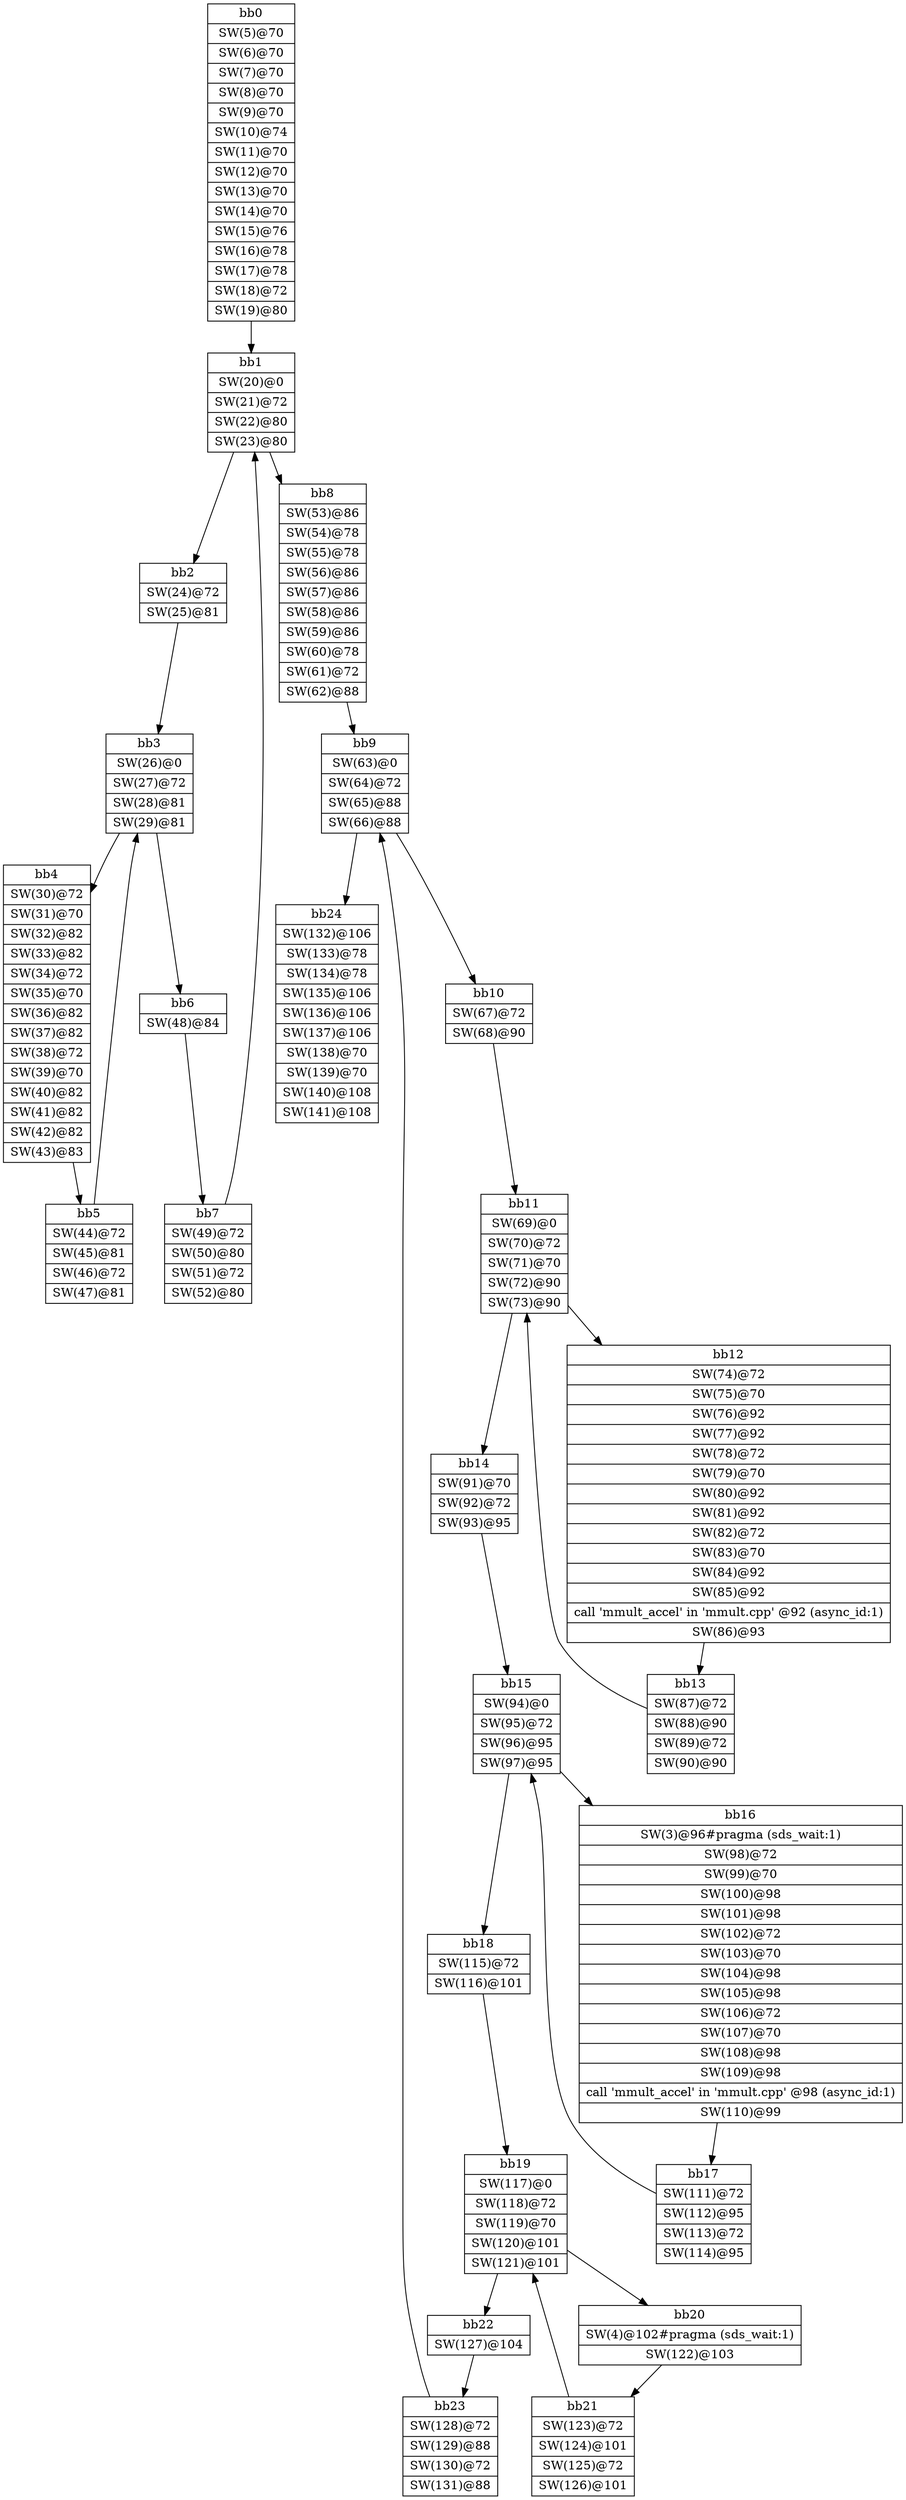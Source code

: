 digraph CDFG {
node [shape=record];
bb0 [shape=record, label = "{bb0|<x0x3834820>SW(5)@70\n|<x0x3834690>SW(6)@70\n|<x0x38319d0>SW(7)@70\n|<x0x3831bf0>SW(8)@70\n|<x0x3831e10>SW(9)@70\n|<x0x3832030>SW(10)@74\n|<x0x3832250>SW(11)@70\n|<x0x3832460>SW(12)@70\n|<x0x3832670>SW(13)@70\n|<x0x3832880>SW(14)@70\n|<x0x3832a90>SW(15)@76\n|<x0x3832cd0>SW(16)@78\n|<x0x3832ed0>SW(17)@78\n|<x0x38330e0>SW(18)@72\n|<x0x38332f0>SW(19)@80\n}"];
bb1 [shape=record, label = "{bb1|<x0x3833630>SW(20)@0\n|<x0x382d7f0>SW(21)@72\n|<x0x382d9d0>SW(22)@80\n|<x0x382dbd0>SW(23)@80\n}"];
bb2 [shape=record, label = "{bb2|<x0x3833550>SW(24)@72\n|<x0x382e170>SW(25)@81\n}"];
bb3 [shape=record, label = "{bb3|<x0x382e450>SW(26)@0\n|<x0x382e600>SW(27)@72\n|<x0x382e840>SW(28)@81\n|<x0x382ea40>SW(29)@81\n}"];
bb4 [shape=record, label = "{bb4|<x0x382ee10>SW(30)@72\n|<x0x382f040>SW(31)@70\n|<x0x382f250>SW(32)@82\n|<x0x382f460>SW(33)@82\n|<x0x382f660>SW(34)@72\n|<x0x382f870>SW(35)@70\n|<x0x3835e40>SW(36)@82\n|<x0x3836050>SW(37)@82\n|<x0x3836250>SW(38)@72\n|<x0x3836460>SW(39)@70\n|<x0x3836670>SW(40)@82\n|<x0x3836880>SW(41)@82\n|<x0x3836a80>SW(42)@82\n|<x0x3836cb0>SW(43)@83\n}"];
bb5 [shape=record, label = "{bb5|<x0x3836f90>SW(44)@72\n|<x0x3837170>SW(45)@81\n|<x0x3837370>SW(46)@72\n|<x0x38375a0>SW(47)@81\n}"];
bb6 [shape=record, label = "{bb6|<x0x3837880>SW(48)@84\n}"];
bb7 [shape=record, label = "{bb7|<x0x3837bb0>SW(49)@72\n|<x0x3837e00>SW(50)@80\n|<x0x3838000>SW(51)@72\n|<x0x3838210>SW(52)@80\n}"];
bb8 [shape=record, label = "{bb8|<x0x382ed40>SW(53)@86\n|<x0x3838880>SW(54)@78\n|<x0x3838ab0>SW(55)@78\n|<x0x3838cc0>SW(56)@86\n|<x0x3838ec0>SW(57)@86\n|<x0x3838fc0>SW(58)@86\n|<x0x38392e0>SW(59)@86\n|<x0x38394e0>SW(60)@78\n|<x0x38396f0>SW(61)@72\n|<x0x3839900>SW(62)@88\n}"];
bb9 [shape=record, label = "{bb9|<x0x3839be0>SW(63)@0\n|<x0x3839d90>SW(64)@72\n|<x0x3839fd0>SW(65)@88\n|<x0x383a1d0>SW(66)@88\n}"];
bb10 [shape=record, label = "{bb10|<x0x383a4d0>SW(67)@72\n|<x0x383a720>SW(68)@90\n}"];
bb11 [shape=record, label = "{bb11|<x0x383aa00>SW(69)@0\n|<x0x383abb0>SW(70)@72\n|<x0x383adf0>SW(71)@70\n|<x0x383b000>SW(72)@90\n|<x0x383b2a0>SW(73)@90\n}"];
bb12 [shape=record, label = "{bb12|<x0x383b5a0>SW(74)@72\n|<x0x383b780>SW(75)@70\n|<x0x383b990>SW(76)@92\n|<x0x383bba0>SW(77)@92\n|<x0x383bda0>SW(78)@72\n|<x0x383bfb0>SW(79)@70\n|<x0x383c1c0>SW(80)@92\n|<x0x383c3d0>SW(81)@92\n|<x0x383c5d0>SW(82)@72\n|<x0x383c7e0>SW(83)@70\n|<x0x383c9f0>SW(84)@92\n|<x0x383cc00>SW(85)@92\n|<x0x3826290>call 'mmult_accel' in 'mmult.cpp' @92 (async_id:1)\n|<x0x383ce20>SW(86)@93\n}"];
bb13 [shape=record, label = "{bb13|<x0x383d100>SW(87)@72\n|<x0x383d350>SW(88)@90\n|<x0x383d550>SW(89)@72\n|<x0x383d7f0>SW(90)@90\n}"];
bb14 [shape=record, label = "{bb14|<x0x383dad0>SW(91)@70\n|<x0x383dcb0>SW(92)@72\n|<x0x383dee0>SW(93)@95\n}"];
bb15 [shape=record, label = "{bb15|<x0x383e1c0>SW(94)@0\n|<x0x383e370>SW(95)@72\n|<x0x383e5b0>SW(96)@95\n|<x0x383e7b0>SW(97)@95\n}"];
bb16 [shape=record, label = "{bb16|<x0x382d2e0>SW(3)@96#pragma (sds_wait:1)\n|<x0x38384d0>SW(98)@72\n|<x0x383eff0>SW(99)@70\n|<x0x383f1c0>SW(100)@98\n|<x0x383f3d0>SW(101)@98\n|<x0x383f5d0>SW(102)@72\n|<x0x383f7e0>SW(103)@70\n|<x0x383f9f0>SW(104)@98\n|<x0x383fc80>SW(105)@98\n|<x0x383fe80>SW(106)@72\n|<x0x3840090>SW(107)@70\n|<x0x38402a0>SW(108)@98\n|<x0x38404b0>SW(109)@98\n|<x0x3823170>call 'mmult_accel' in 'mmult.cpp' @98 (async_id:1)\n|<x0x38406d0>SW(110)@99\n}"];
bb17 [shape=record, label = "{bb17|<x0x38409b0>SW(111)@72\n|<x0x3840b90>SW(112)@95\n|<x0x3840d90>SW(113)@72\n|<x0x3840fc0>SW(114)@95\n}"];
bb18 [shape=record, label = "{bb18|<x0x38412a0>SW(115)@72\n|<x0x38414f0>SW(116)@101\n}"];
bb19 [shape=record, label = "{bb19|<x0x38417d0>SW(117)@0\n|<x0x3841980>SW(118)@72\n|<x0x3841bc0>SW(119)@70\n|<x0x3841dd0>SW(120)@101\n|<x0x3841fd0>SW(121)@101\n}"];
bb20 [shape=record, label = "{bb20|<x0x382ff50>SW(4)@102#pragma (sds_wait:1)\n|<x0x38422f0>SW(122)@103\n}"];
bb21 [shape=record, label = "{bb21|<x0x3842620>SW(123)@72\n|<x0x3842870>SW(124)@101\n|<x0x3842ae0>SW(125)@72\n|<x0x3842d10>SW(126)@101\n}"];
bb22 [shape=record, label = "{bb22|<x0x3842ff0>SW(127)@104\n}"];
bb23 [shape=record, label = "{bb23|<x0x3843320>SW(128)@72\n|<x0x3843500>SW(129)@88\n|<x0x3843700>SW(130)@72\n|<x0x3843910>SW(131)@88\n}"];
bb24 [shape=record, label = "{bb24|<x0x3843bf0>SW(132)@106\n|<x0x3843e30>SW(133)@78\n|<x0x3844060>SW(134)@78\n|<x0x3844270>SW(135)@106\n|<x0x3844470>SW(136)@106\n|<x0x3844670>SW(137)@106\n|<x0x38448b0>SW(138)@70\n|<x0x3844ac0>SW(139)@70\n|<x0x3844cd0>SW(140)@108\n|<x0x3844f00>SW(141)@108\n}"];
bb0 -> bb1
bb1 -> bb2
bb1 -> bb8
bb2 -> bb3
bb3 -> bb4
bb3 -> bb6
bb4 -> bb5
bb5 -> bb3
bb6 -> bb7
bb7 -> bb1
bb8 -> bb9
bb9 -> bb10
bb9 -> bb24
bb10 -> bb11
bb11 -> bb12
bb11 -> bb14
bb12 -> bb13
bb13 -> bb11
bb14 -> bb15
bb15 -> bb16
bb15 -> bb18
bb16 -> bb17
bb17 -> bb15
bb18 -> bb19
bb19 -> bb20
bb19 -> bb22
bb20 -> bb21
bb21 -> bb19
bb22 -> bb23
bb23 -> bb9
}
